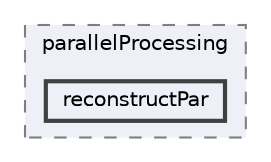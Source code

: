 digraph "applications/utilities/parallelProcessing/reconstructPar"
{
 // LATEX_PDF_SIZE
  bgcolor="transparent";
  edge [fontname=Helvetica,fontsize=10,labelfontname=Helvetica,labelfontsize=10];
  node [fontname=Helvetica,fontsize=10,shape=box,height=0.2,width=0.4];
  compound=true
  subgraph clusterdir_ea396705c8562a6ce4df648befe2c681 {
    graph [ bgcolor="#edf0f7", pencolor="grey50", label="parallelProcessing", fontname=Helvetica,fontsize=10 style="filled,dashed", URL="dir_ea396705c8562a6ce4df648befe2c681.html",tooltip=""]
  dir_bf9c817f67fe7e79a146eb497a31ae36 [label="reconstructPar", fillcolor="#edf0f7", color="grey25", style="filled,bold", URL="dir_bf9c817f67fe7e79a146eb497a31ae36.html",tooltip=""];
  }
}
